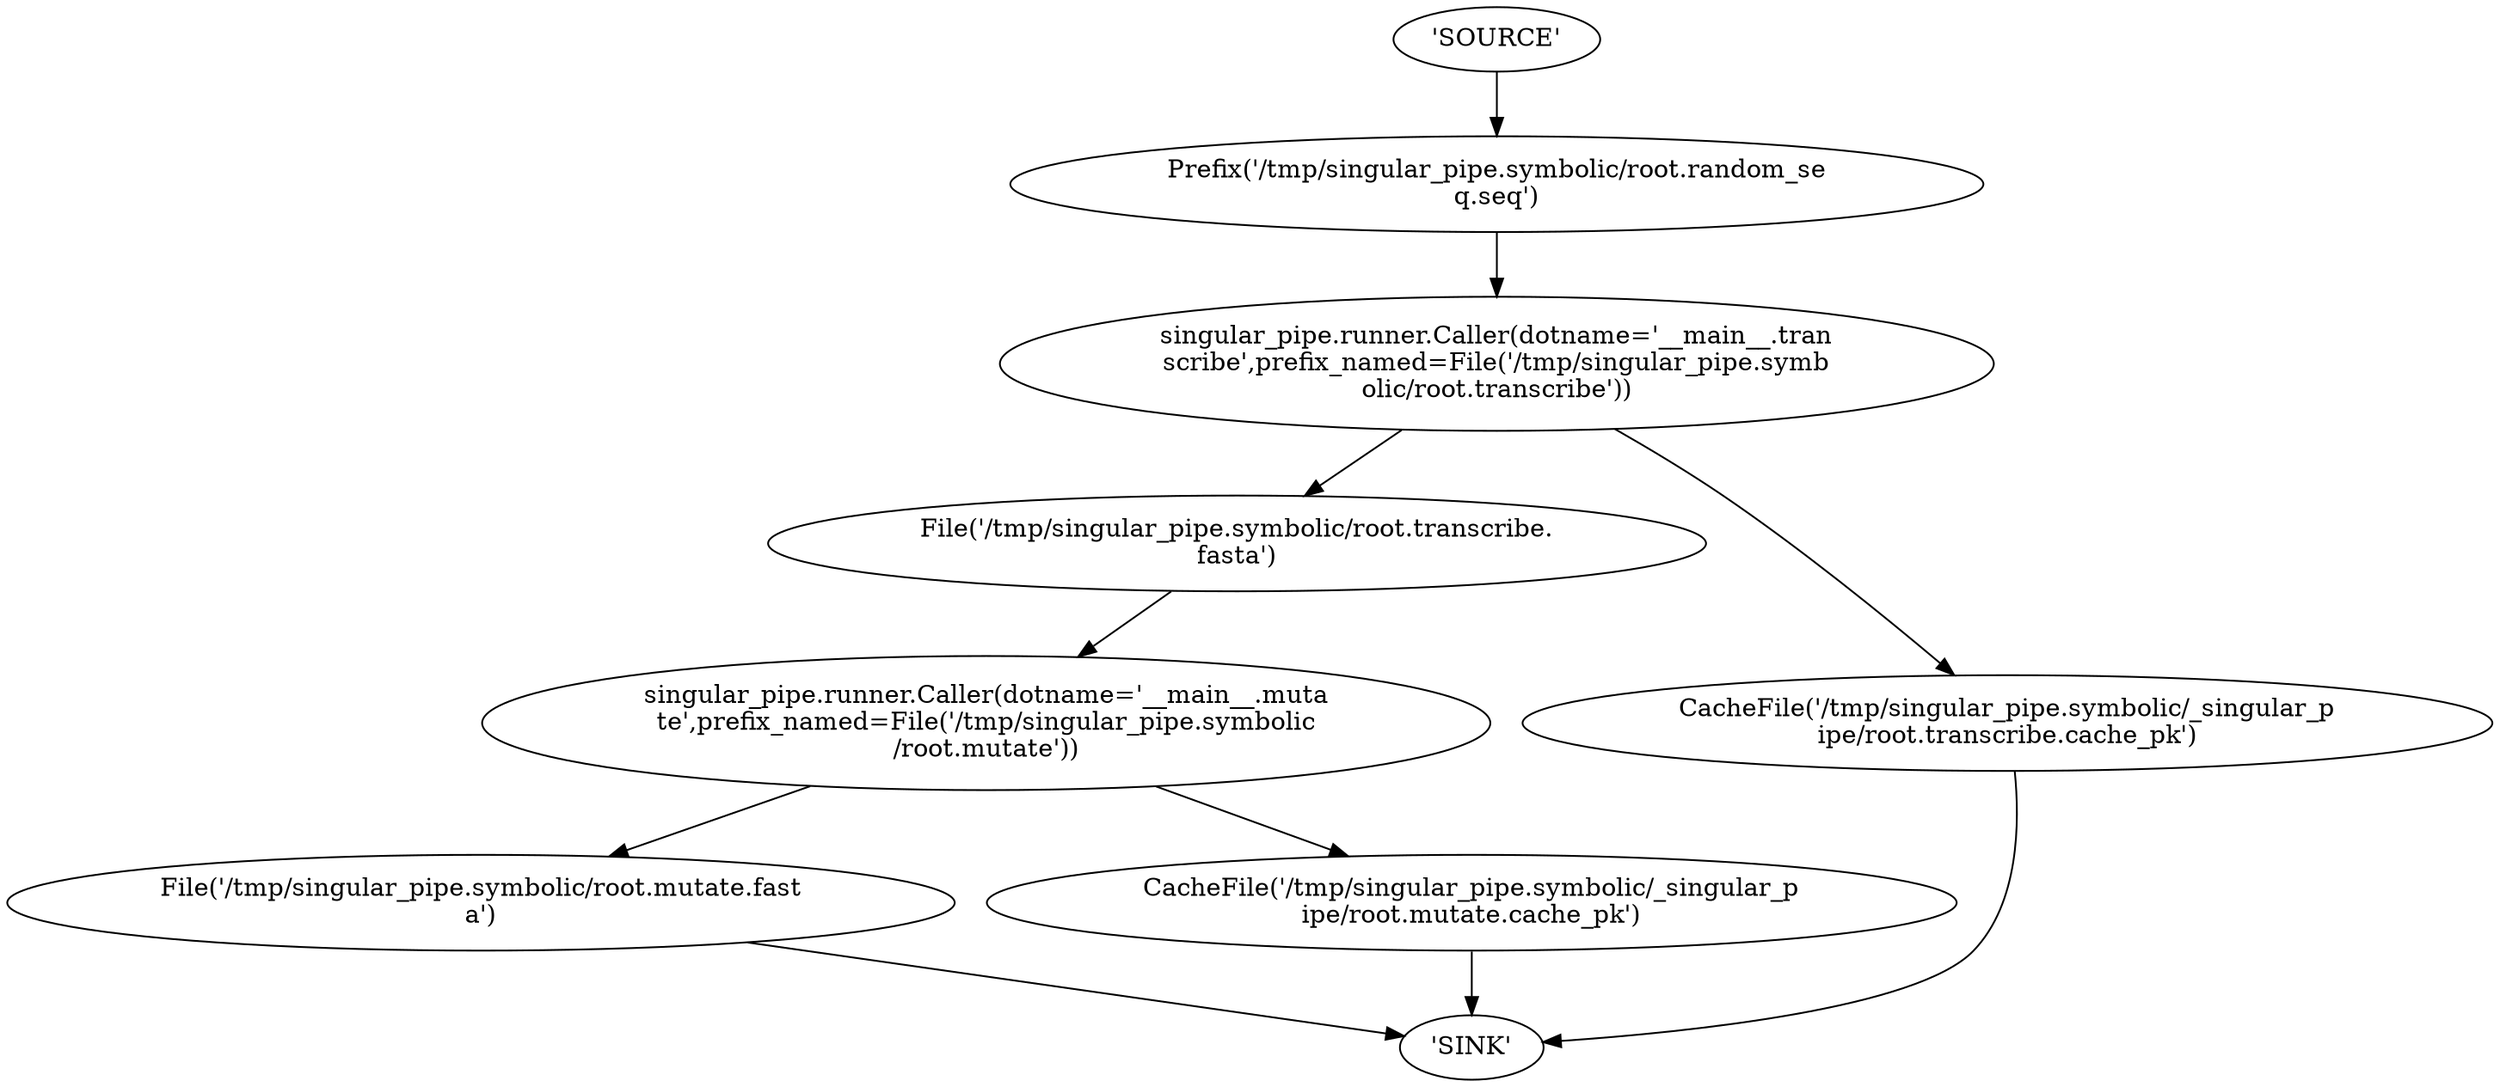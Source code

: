 strict digraph G {
	rankdir=TB
	"File('/tmp/singular_pipe.symbolic/root.mutate.fast
a')" -> "'SINK'"
	"singular_pipe.runner.Caller(dotname='__main__.muta
te',prefix_named=File('/tmp/singular_pipe.symbolic
/root.mutate'))" -> "File('/tmp/singular_pipe.symbolic/root.mutate.fast
a')"
	"CacheFile('/tmp/singular_pipe.symbolic/_singular_p
ipe/root.mutate.cache_pk')" -> "'SINK'"
	"singular_pipe.runner.Caller(dotname='__main__.muta
te',prefix_named=File('/tmp/singular_pipe.symbolic
/root.mutate'))" -> "CacheFile('/tmp/singular_pipe.symbolic/_singular_p
ipe/root.mutate.cache_pk')"
	"File('/tmp/singular_pipe.symbolic/root.transcribe.
fasta')" -> "singular_pipe.runner.Caller(dotname='__main__.muta
te',prefix_named=File('/tmp/singular_pipe.symbolic
/root.mutate'))"
	"singular_pipe.runner.Caller(dotname='__main__.tran
scribe',prefix_named=File('/tmp/singular_pipe.symb
olic/root.transcribe'))" -> "File('/tmp/singular_pipe.symbolic/root.transcribe.
fasta')"
	"CacheFile('/tmp/singular_pipe.symbolic/_singular_p
ipe/root.transcribe.cache_pk')" -> "'SINK'"
	"singular_pipe.runner.Caller(dotname='__main__.tran
scribe',prefix_named=File('/tmp/singular_pipe.symb
olic/root.transcribe'))" -> "CacheFile('/tmp/singular_pipe.symbolic/_singular_p
ipe/root.transcribe.cache_pk')"
	"Prefix('/tmp/singular_pipe.symbolic/root.random_se
q.seq')" -> "singular_pipe.runner.Caller(dotname='__main__.tran
scribe',prefix_named=File('/tmp/singular_pipe.symb
olic/root.transcribe'))"
	"'SOURCE'" -> "Prefix('/tmp/singular_pipe.symbolic/root.random_se
q.seq')"
}
